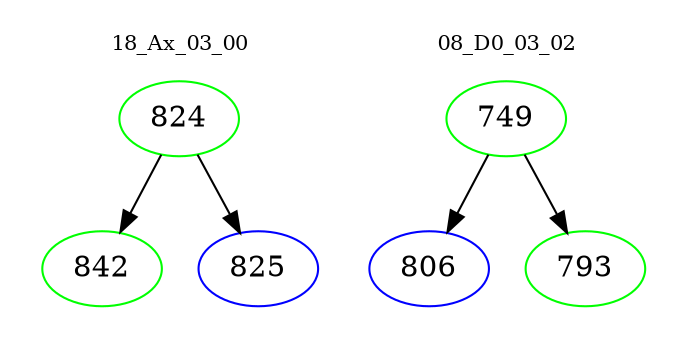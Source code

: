 digraph{
subgraph cluster_0 {
color = white
label = "18_Ax_03_00";
fontsize=10;
T0_824 [label="824", color="green"]
T0_824 -> T0_842 [color="black"]
T0_842 [label="842", color="green"]
T0_824 -> T0_825 [color="black"]
T0_825 [label="825", color="blue"]
}
subgraph cluster_1 {
color = white
label = "08_D0_03_02";
fontsize=10;
T1_749 [label="749", color="green"]
T1_749 -> T1_806 [color="black"]
T1_806 [label="806", color="blue"]
T1_749 -> T1_793 [color="black"]
T1_793 [label="793", color="green"]
}
}
